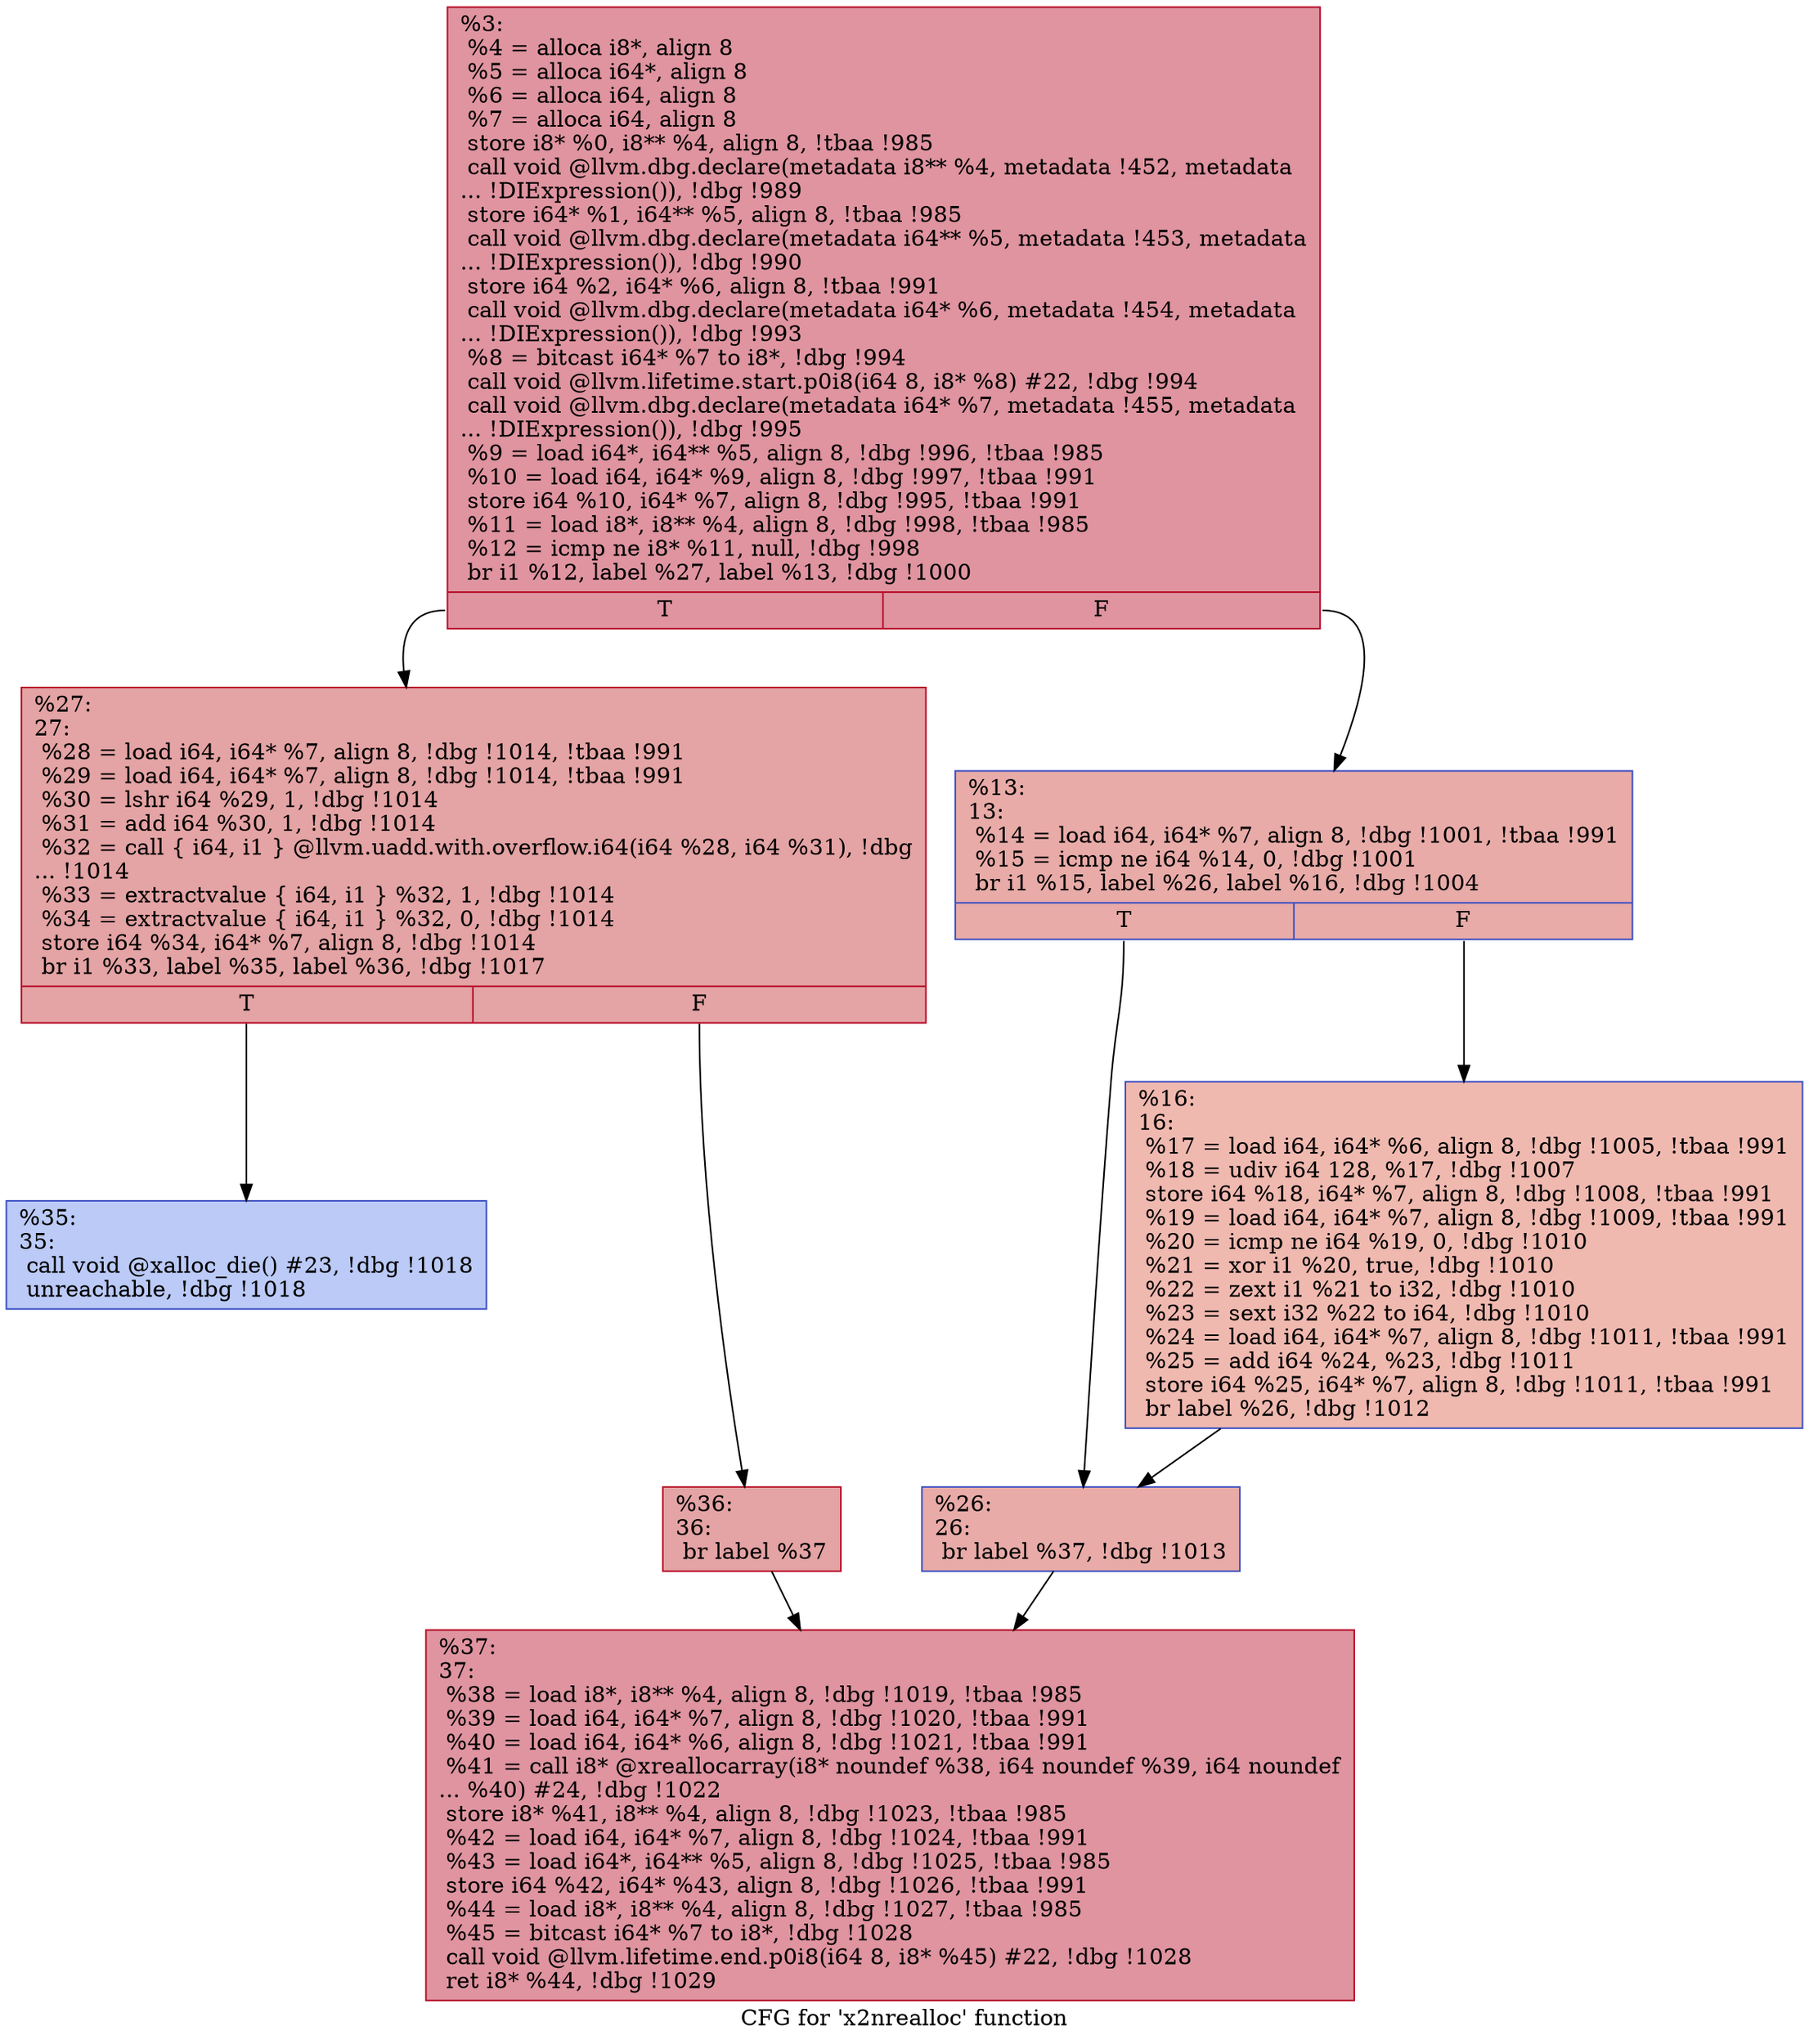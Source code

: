 digraph "CFG for 'x2nrealloc' function" {
	label="CFG for 'x2nrealloc' function";

	Node0xc6be90 [shape=record,color="#b70d28ff", style=filled, fillcolor="#b70d2870",label="{%3:\l  %4 = alloca i8*, align 8\l  %5 = alloca i64*, align 8\l  %6 = alloca i64, align 8\l  %7 = alloca i64, align 8\l  store i8* %0, i8** %4, align 8, !tbaa !985\l  call void @llvm.dbg.declare(metadata i8** %4, metadata !452, metadata\l... !DIExpression()), !dbg !989\l  store i64* %1, i64** %5, align 8, !tbaa !985\l  call void @llvm.dbg.declare(metadata i64** %5, metadata !453, metadata\l... !DIExpression()), !dbg !990\l  store i64 %2, i64* %6, align 8, !tbaa !991\l  call void @llvm.dbg.declare(metadata i64* %6, metadata !454, metadata\l... !DIExpression()), !dbg !993\l  %8 = bitcast i64* %7 to i8*, !dbg !994\l  call void @llvm.lifetime.start.p0i8(i64 8, i8* %8) #22, !dbg !994\l  call void @llvm.dbg.declare(metadata i64* %7, metadata !455, metadata\l... !DIExpression()), !dbg !995\l  %9 = load i64*, i64** %5, align 8, !dbg !996, !tbaa !985\l  %10 = load i64, i64* %9, align 8, !dbg !997, !tbaa !991\l  store i64 %10, i64* %7, align 8, !dbg !995, !tbaa !991\l  %11 = load i8*, i8** %4, align 8, !dbg !998, !tbaa !985\l  %12 = icmp ne i8* %11, null, !dbg !998\l  br i1 %12, label %27, label %13, !dbg !1000\l|{<s0>T|<s1>F}}"];
	Node0xc6be90:s0 -> Node0xc6bfd0;
	Node0xc6be90:s1 -> Node0xc6bee0;
	Node0xc6bee0 [shape=record,color="#3d50c3ff", style=filled, fillcolor="#cc403a70",label="{%13:\l13:                                               \l  %14 = load i64, i64* %7, align 8, !dbg !1001, !tbaa !991\l  %15 = icmp ne i64 %14, 0, !dbg !1001\l  br i1 %15, label %26, label %16, !dbg !1004\l|{<s0>T|<s1>F}}"];
	Node0xc6bee0:s0 -> Node0xc6bf80;
	Node0xc6bee0:s1 -> Node0xc6bf30;
	Node0xc6bf30 [shape=record,color="#3d50c3ff", style=filled, fillcolor="#de614d70",label="{%16:\l16:                                               \l  %17 = load i64, i64* %6, align 8, !dbg !1005, !tbaa !991\l  %18 = udiv i64 128, %17, !dbg !1007\l  store i64 %18, i64* %7, align 8, !dbg !1008, !tbaa !991\l  %19 = load i64, i64* %7, align 8, !dbg !1009, !tbaa !991\l  %20 = icmp ne i64 %19, 0, !dbg !1010\l  %21 = xor i1 %20, true, !dbg !1010\l  %22 = zext i1 %21 to i32, !dbg !1010\l  %23 = sext i32 %22 to i64, !dbg !1010\l  %24 = load i64, i64* %7, align 8, !dbg !1011, !tbaa !991\l  %25 = add i64 %24, %23, !dbg !1011\l  store i64 %25, i64* %7, align 8, !dbg !1011, !tbaa !991\l  br label %26, !dbg !1012\l}"];
	Node0xc6bf30 -> Node0xc6bf80;
	Node0xc6bf80 [shape=record,color="#3d50c3ff", style=filled, fillcolor="#cc403a70",label="{%26:\l26:                                               \l  br label %37, !dbg !1013\l}"];
	Node0xc6bf80 -> Node0xc6c0c0;
	Node0xc6bfd0 [shape=record,color="#b70d28ff", style=filled, fillcolor="#c32e3170",label="{%27:\l27:                                               \l  %28 = load i64, i64* %7, align 8, !dbg !1014, !tbaa !991\l  %29 = load i64, i64* %7, align 8, !dbg !1014, !tbaa !991\l  %30 = lshr i64 %29, 1, !dbg !1014\l  %31 = add i64 %30, 1, !dbg !1014\l  %32 = call \{ i64, i1 \} @llvm.uadd.with.overflow.i64(i64 %28, i64 %31), !dbg\l... !1014\l  %33 = extractvalue \{ i64, i1 \} %32, 1, !dbg !1014\l  %34 = extractvalue \{ i64, i1 \} %32, 0, !dbg !1014\l  store i64 %34, i64* %7, align 8, !dbg !1014\l  br i1 %33, label %35, label %36, !dbg !1017\l|{<s0>T|<s1>F}}"];
	Node0xc6bfd0:s0 -> Node0xc6c020;
	Node0xc6bfd0:s1 -> Node0xc6c070;
	Node0xc6c020 [shape=record,color="#3d50c3ff", style=filled, fillcolor="#6687ed70",label="{%35:\l35:                                               \l  call void @xalloc_die() #23, !dbg !1018\l  unreachable, !dbg !1018\l}"];
	Node0xc6c070 [shape=record,color="#b70d28ff", style=filled, fillcolor="#c32e3170",label="{%36:\l36:                                               \l  br label %37\l}"];
	Node0xc6c070 -> Node0xc6c0c0;
	Node0xc6c0c0 [shape=record,color="#b70d28ff", style=filled, fillcolor="#b70d2870",label="{%37:\l37:                                               \l  %38 = load i8*, i8** %4, align 8, !dbg !1019, !tbaa !985\l  %39 = load i64, i64* %7, align 8, !dbg !1020, !tbaa !991\l  %40 = load i64, i64* %6, align 8, !dbg !1021, !tbaa !991\l  %41 = call i8* @xreallocarray(i8* noundef %38, i64 noundef %39, i64 noundef\l... %40) #24, !dbg !1022\l  store i8* %41, i8** %4, align 8, !dbg !1023, !tbaa !985\l  %42 = load i64, i64* %7, align 8, !dbg !1024, !tbaa !991\l  %43 = load i64*, i64** %5, align 8, !dbg !1025, !tbaa !985\l  store i64 %42, i64* %43, align 8, !dbg !1026, !tbaa !991\l  %44 = load i8*, i8** %4, align 8, !dbg !1027, !tbaa !985\l  %45 = bitcast i64* %7 to i8*, !dbg !1028\l  call void @llvm.lifetime.end.p0i8(i64 8, i8* %45) #22, !dbg !1028\l  ret i8* %44, !dbg !1029\l}"];
}
